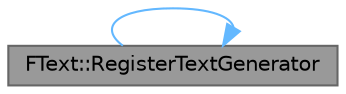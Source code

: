 digraph "FText::RegisterTextGenerator"
{
 // INTERACTIVE_SVG=YES
 // LATEX_PDF_SIZE
  bgcolor="transparent";
  edge [fontname=Helvetica,fontsize=10,labelfontname=Helvetica,labelfontsize=10];
  node [fontname=Helvetica,fontsize=10,shape=box,height=0.2,width=0.4];
  rankdir="LR";
  Node1 [id="Node000001",label="FText::RegisterTextGenerator",height=0.2,width=0.4,color="gray40", fillcolor="grey60", style="filled", fontcolor="black",tooltip="Registers a standard text generator factory function."];
  Node1 -> Node1 [id="edge1_Node000001_Node000001",color="steelblue1",style="solid",tooltip=" "];
}
